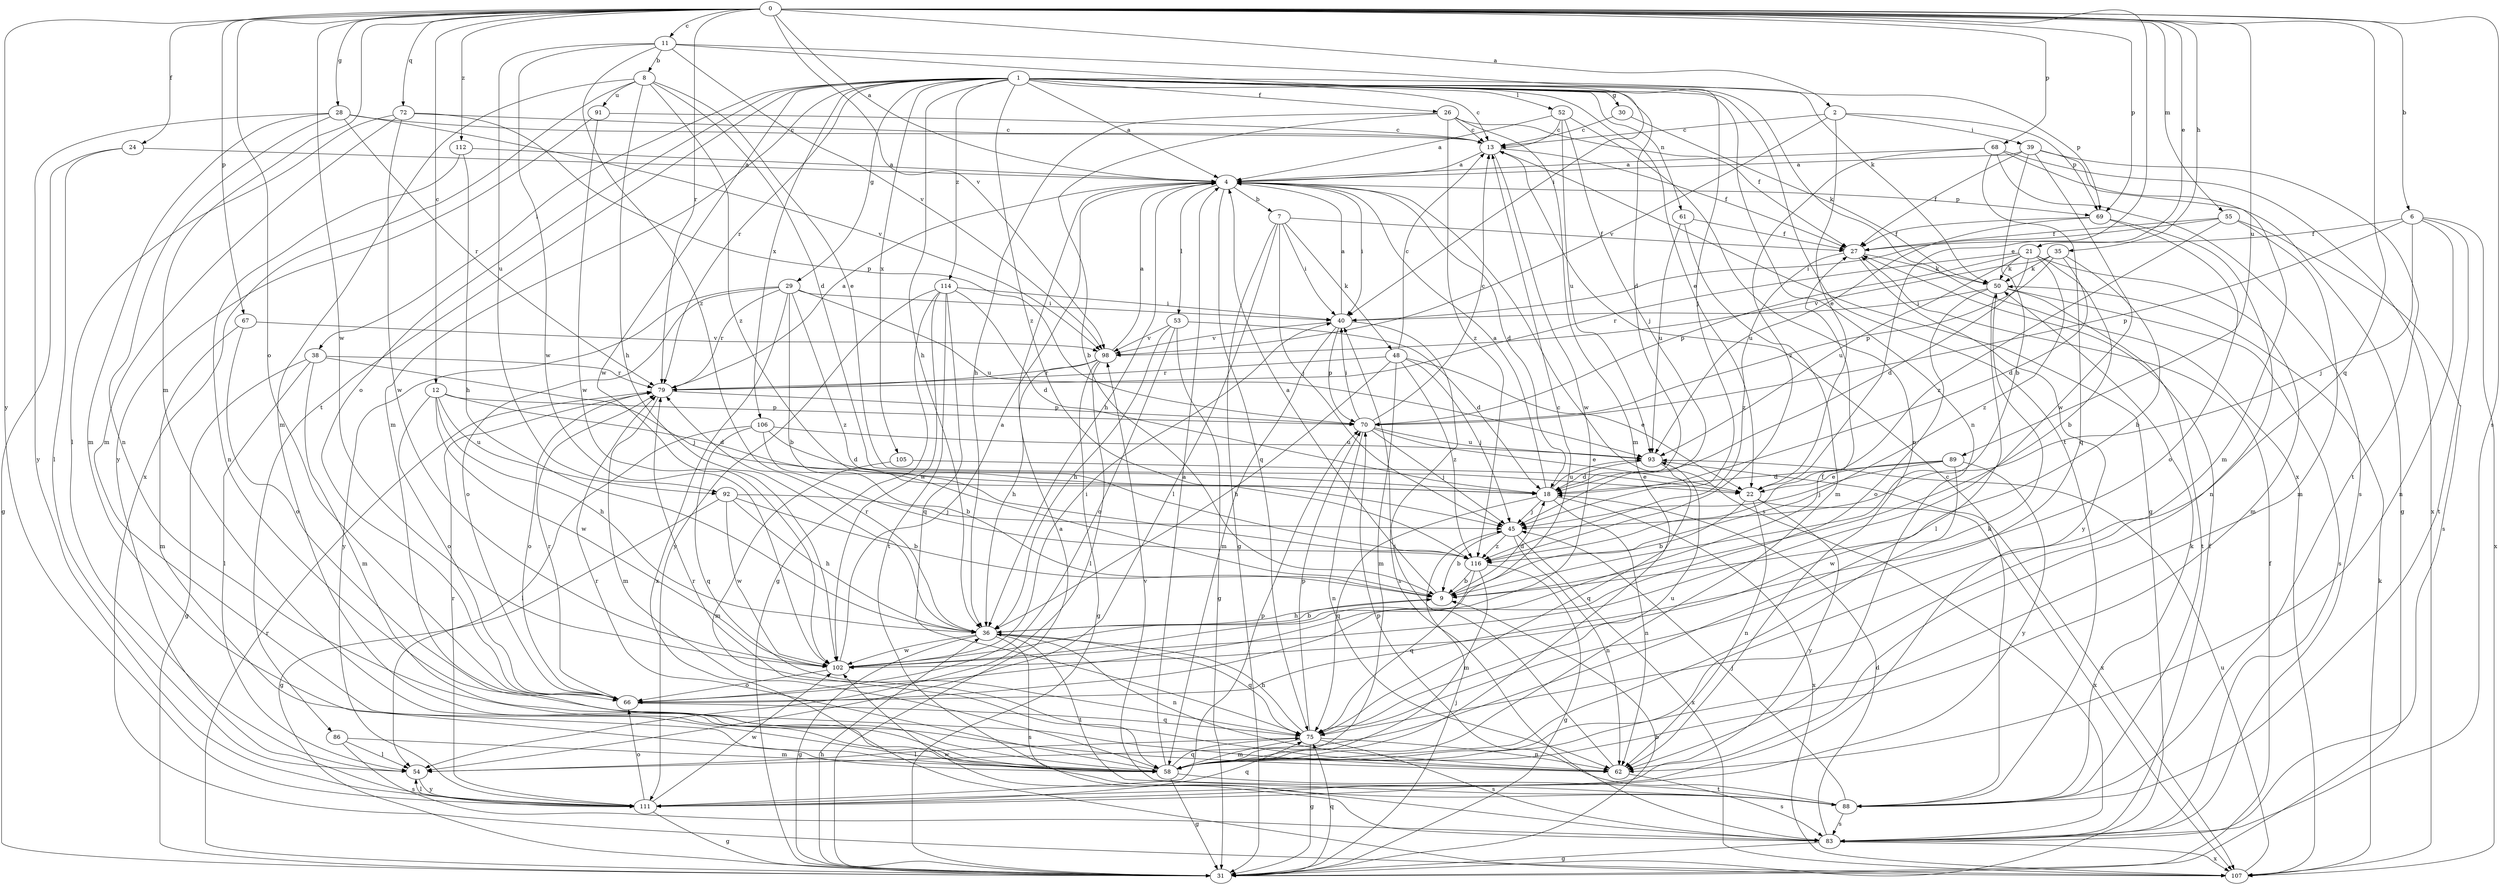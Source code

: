 strict digraph  {
0;
1;
2;
4;
6;
7;
8;
9;
11;
12;
13;
18;
21;
22;
24;
26;
27;
28;
29;
30;
31;
35;
36;
38;
39;
40;
45;
48;
50;
52;
53;
54;
55;
58;
61;
62;
66;
67;
68;
69;
70;
72;
75;
79;
83;
86;
88;
89;
91;
92;
93;
98;
102;
105;
106;
107;
111;
112;
114;
116;
0 -> 2  [label=a];
0 -> 4  [label=a];
0 -> 6  [label=b];
0 -> 11  [label=c];
0 -> 12  [label=c];
0 -> 21  [label=e];
0 -> 22  [label=e];
0 -> 24  [label=f];
0 -> 28  [label=g];
0 -> 35  [label=h];
0 -> 55  [label=m];
0 -> 58  [label=m];
0 -> 66  [label=o];
0 -> 67  [label=p];
0 -> 68  [label=p];
0 -> 69  [label=p];
0 -> 72  [label=q];
0 -> 75  [label=q];
0 -> 79  [label=r];
0 -> 83  [label=s];
0 -> 89  [label=u];
0 -> 98  [label=v];
0 -> 102  [label=w];
0 -> 111  [label=y];
0 -> 112  [label=z];
1 -> 4  [label=a];
1 -> 13  [label=c];
1 -> 18  [label=d];
1 -> 22  [label=e];
1 -> 26  [label=f];
1 -> 29  [label=g];
1 -> 30  [label=g];
1 -> 36  [label=h];
1 -> 38  [label=i];
1 -> 45  [label=j];
1 -> 52  [label=l];
1 -> 58  [label=m];
1 -> 61  [label=n];
1 -> 62  [label=n];
1 -> 66  [label=o];
1 -> 69  [label=p];
1 -> 79  [label=r];
1 -> 86  [label=t];
1 -> 88  [label=t];
1 -> 102  [label=w];
1 -> 105  [label=x];
1 -> 106  [label=x];
1 -> 107  [label=x];
1 -> 114  [label=z];
1 -> 116  [label=z];
2 -> 13  [label=c];
2 -> 22  [label=e];
2 -> 39  [label=i];
2 -> 69  [label=p];
2 -> 98  [label=v];
4 -> 7  [label=b];
4 -> 18  [label=d];
4 -> 36  [label=h];
4 -> 40  [label=i];
4 -> 53  [label=l];
4 -> 69  [label=p];
4 -> 75  [label=q];
4 -> 83  [label=s];
6 -> 27  [label=f];
6 -> 45  [label=j];
6 -> 62  [label=n];
6 -> 70  [label=p];
6 -> 88  [label=t];
6 -> 107  [label=x];
7 -> 27  [label=f];
7 -> 31  [label=g];
7 -> 40  [label=i];
7 -> 45  [label=j];
7 -> 48  [label=k];
7 -> 54  [label=l];
8 -> 18  [label=d];
8 -> 22  [label=e];
8 -> 36  [label=h];
8 -> 58  [label=m];
8 -> 91  [label=u];
8 -> 107  [label=x];
8 -> 116  [label=z];
9 -> 4  [label=a];
9 -> 18  [label=d];
9 -> 36  [label=h];
11 -> 8  [label=b];
11 -> 40  [label=i];
11 -> 50  [label=k];
11 -> 92  [label=u];
11 -> 98  [label=v];
11 -> 102  [label=w];
11 -> 116  [label=z];
12 -> 18  [label=d];
12 -> 36  [label=h];
12 -> 66  [label=o];
12 -> 70  [label=p];
12 -> 92  [label=u];
12 -> 102  [label=w];
13 -> 4  [label=a];
13 -> 27  [label=f];
13 -> 31  [label=g];
13 -> 102  [label=w];
18 -> 4  [label=a];
18 -> 45  [label=j];
18 -> 62  [label=n];
18 -> 75  [label=q];
18 -> 93  [label=u];
18 -> 107  [label=x];
21 -> 9  [label=b];
21 -> 18  [label=d];
21 -> 50  [label=k];
21 -> 58  [label=m];
21 -> 70  [label=p];
21 -> 79  [label=r];
21 -> 93  [label=u];
21 -> 116  [label=z];
22 -> 9  [label=b];
22 -> 62  [label=n];
22 -> 107  [label=x];
22 -> 111  [label=y];
24 -> 4  [label=a];
24 -> 31  [label=g];
24 -> 54  [label=l];
26 -> 9  [label=b];
26 -> 13  [label=c];
26 -> 27  [label=f];
26 -> 36  [label=h];
26 -> 58  [label=m];
26 -> 116  [label=z];
27 -> 50  [label=k];
27 -> 111  [label=y];
27 -> 116  [label=z];
28 -> 13  [label=c];
28 -> 58  [label=m];
28 -> 62  [label=n];
28 -> 79  [label=r];
28 -> 98  [label=v];
28 -> 111  [label=y];
29 -> 9  [label=b];
29 -> 40  [label=i];
29 -> 66  [label=o];
29 -> 79  [label=r];
29 -> 93  [label=u];
29 -> 107  [label=x];
29 -> 111  [label=y];
29 -> 116  [label=z];
30 -> 13  [label=c];
30 -> 50  [label=k];
31 -> 4  [label=a];
31 -> 9  [label=b];
31 -> 27  [label=f];
31 -> 36  [label=h];
31 -> 45  [label=j];
31 -> 75  [label=q];
31 -> 79  [label=r];
35 -> 9  [label=b];
35 -> 18  [label=d];
35 -> 50  [label=k];
35 -> 70  [label=p];
35 -> 98  [label=v];
36 -> 9  [label=b];
36 -> 31  [label=g];
36 -> 62  [label=n];
36 -> 75  [label=q];
36 -> 79  [label=r];
36 -> 83  [label=s];
36 -> 88  [label=t];
36 -> 102  [label=w];
38 -> 31  [label=g];
38 -> 45  [label=j];
38 -> 54  [label=l];
38 -> 58  [label=m];
38 -> 79  [label=r];
39 -> 4  [label=a];
39 -> 9  [label=b];
39 -> 27  [label=f];
39 -> 58  [label=m];
39 -> 88  [label=t];
39 -> 102  [label=w];
40 -> 4  [label=a];
40 -> 58  [label=m];
40 -> 70  [label=p];
40 -> 83  [label=s];
40 -> 98  [label=v];
45 -> 9  [label=b];
45 -> 62  [label=n];
45 -> 107  [label=x];
45 -> 116  [label=z];
48 -> 13  [label=c];
48 -> 22  [label=e];
48 -> 36  [label=h];
48 -> 45  [label=j];
48 -> 58  [label=m];
48 -> 79  [label=r];
48 -> 116  [label=z];
50 -> 40  [label=i];
50 -> 54  [label=l];
50 -> 66  [label=o];
50 -> 83  [label=s];
50 -> 88  [label=t];
52 -> 4  [label=a];
52 -> 13  [label=c];
52 -> 45  [label=j];
52 -> 62  [label=n];
52 -> 93  [label=u];
53 -> 18  [label=d];
53 -> 31  [label=g];
53 -> 36  [label=h];
53 -> 66  [label=o];
53 -> 98  [label=v];
54 -> 111  [label=y];
55 -> 27  [label=f];
55 -> 40  [label=i];
55 -> 58  [label=m];
55 -> 83  [label=s];
55 -> 116  [label=z];
58 -> 4  [label=a];
58 -> 31  [label=g];
58 -> 50  [label=k];
58 -> 75  [label=q];
58 -> 79  [label=r];
58 -> 88  [label=t];
61 -> 27  [label=f];
61 -> 58  [label=m];
61 -> 93  [label=u];
62 -> 40  [label=i];
62 -> 79  [label=r];
62 -> 83  [label=s];
66 -> 27  [label=f];
66 -> 75  [label=q];
66 -> 79  [label=r];
67 -> 58  [label=m];
67 -> 66  [label=o];
67 -> 98  [label=v];
68 -> 4  [label=a];
68 -> 31  [label=g];
68 -> 75  [label=q];
68 -> 83  [label=s];
68 -> 107  [label=x];
68 -> 116  [label=z];
69 -> 27  [label=f];
69 -> 62  [label=n];
69 -> 66  [label=o];
69 -> 93  [label=u];
70 -> 13  [label=c];
70 -> 22  [label=e];
70 -> 40  [label=i];
70 -> 45  [label=j];
70 -> 62  [label=n];
70 -> 93  [label=u];
72 -> 13  [label=c];
72 -> 54  [label=l];
72 -> 58  [label=m];
72 -> 70  [label=p];
72 -> 102  [label=w];
75 -> 31  [label=g];
75 -> 36  [label=h];
75 -> 54  [label=l];
75 -> 58  [label=m];
75 -> 62  [label=n];
75 -> 70  [label=p];
75 -> 83  [label=s];
75 -> 93  [label=u];
79 -> 4  [label=a];
79 -> 58  [label=m];
79 -> 66  [label=o];
79 -> 70  [label=p];
83 -> 18  [label=d];
83 -> 27  [label=f];
83 -> 31  [label=g];
83 -> 102  [label=w];
83 -> 107  [label=x];
86 -> 54  [label=l];
86 -> 58  [label=m];
86 -> 83  [label=s];
88 -> 13  [label=c];
88 -> 45  [label=j];
88 -> 50  [label=k];
88 -> 70  [label=p];
88 -> 83  [label=s];
88 -> 98  [label=v];
89 -> 18  [label=d];
89 -> 22  [label=e];
89 -> 45  [label=j];
89 -> 102  [label=w];
89 -> 111  [label=y];
91 -> 13  [label=c];
91 -> 102  [label=w];
91 -> 111  [label=y];
92 -> 9  [label=b];
92 -> 31  [label=g];
92 -> 36  [label=h];
92 -> 45  [label=j];
92 -> 102  [label=w];
93 -> 18  [label=d];
93 -> 75  [label=q];
93 -> 107  [label=x];
98 -> 4  [label=a];
98 -> 31  [label=g];
98 -> 36  [label=h];
98 -> 54  [label=l];
98 -> 79  [label=r];
102 -> 4  [label=a];
102 -> 13  [label=c];
102 -> 40  [label=i];
102 -> 66  [label=o];
105 -> 22  [label=e];
105 -> 58  [label=m];
106 -> 9  [label=b];
106 -> 18  [label=d];
106 -> 54  [label=l];
106 -> 75  [label=q];
106 -> 93  [label=u];
107 -> 50  [label=k];
107 -> 93  [label=u];
111 -> 31  [label=g];
111 -> 54  [label=l];
111 -> 66  [label=o];
111 -> 70  [label=p];
111 -> 75  [label=q];
111 -> 79  [label=r];
111 -> 102  [label=w];
112 -> 4  [label=a];
112 -> 36  [label=h];
112 -> 62  [label=n];
114 -> 18  [label=d];
114 -> 31  [label=g];
114 -> 40  [label=i];
114 -> 75  [label=q];
114 -> 88  [label=t];
114 -> 102  [label=w];
114 -> 111  [label=y];
116 -> 9  [label=b];
116 -> 31  [label=g];
116 -> 58  [label=m];
116 -> 75  [label=q];
}

